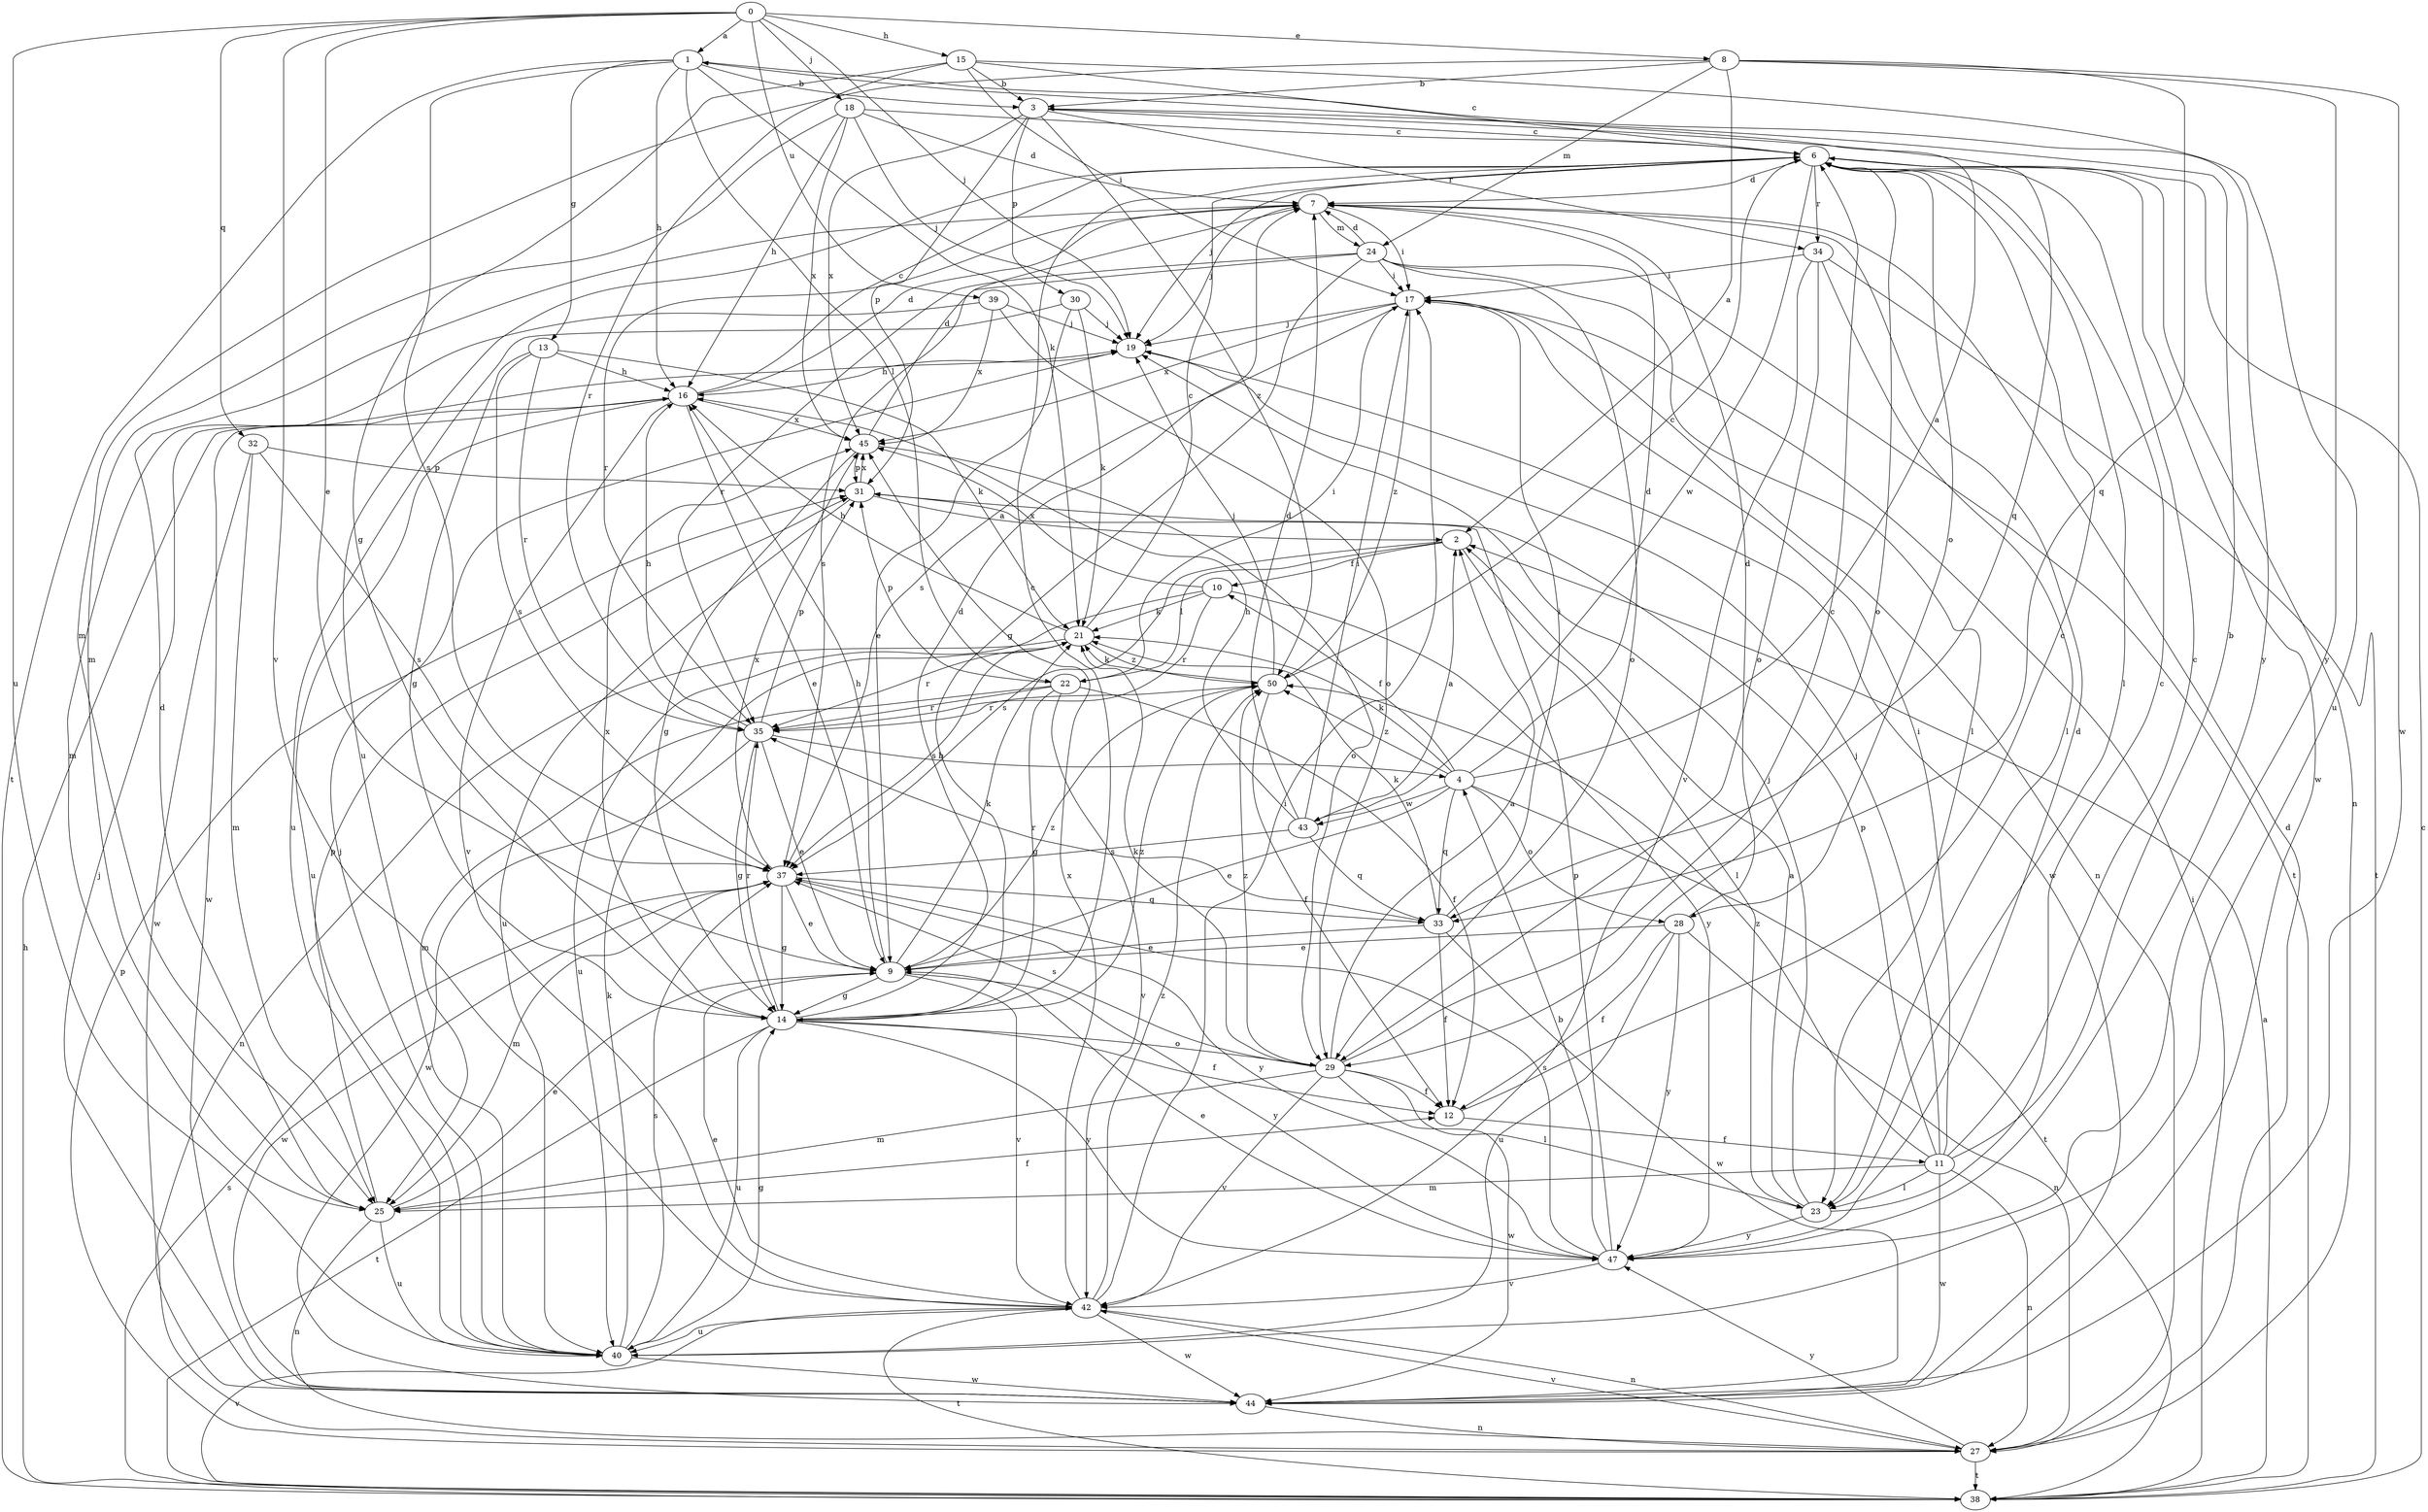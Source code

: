 strict digraph  {
0;
1;
2;
3;
4;
6;
7;
8;
9;
10;
11;
12;
13;
14;
15;
16;
17;
18;
19;
21;
22;
23;
24;
25;
27;
28;
29;
30;
31;
32;
33;
34;
35;
37;
38;
39;
40;
42;
43;
44;
45;
47;
50;
0 -> 1  [label=a];
0 -> 8  [label=e];
0 -> 9  [label=e];
0 -> 15  [label=h];
0 -> 18  [label=j];
0 -> 19  [label=j];
0 -> 32  [label=q];
0 -> 39  [label=u];
0 -> 40  [label=u];
0 -> 42  [label=v];
1 -> 3  [label=b];
1 -> 13  [label=g];
1 -> 16  [label=h];
1 -> 21  [label=k];
1 -> 22  [label=l];
1 -> 37  [label=s];
1 -> 38  [label=t];
1 -> 47  [label=y];
2 -> 10  [label=f];
2 -> 22  [label=l];
2 -> 23  [label=l];
2 -> 37  [label=s];
3 -> 6  [label=c];
3 -> 30  [label=p];
3 -> 31  [label=p];
3 -> 33  [label=q];
3 -> 34  [label=r];
3 -> 45  [label=x];
3 -> 50  [label=z];
4 -> 1  [label=a];
4 -> 7  [label=d];
4 -> 9  [label=e];
4 -> 10  [label=f];
4 -> 21  [label=k];
4 -> 28  [label=o];
4 -> 33  [label=q];
4 -> 38  [label=t];
4 -> 43  [label=w];
4 -> 50  [label=z];
6 -> 7  [label=d];
6 -> 19  [label=j];
6 -> 23  [label=l];
6 -> 27  [label=n];
6 -> 28  [label=o];
6 -> 29  [label=o];
6 -> 34  [label=r];
6 -> 40  [label=u];
6 -> 43  [label=w];
6 -> 44  [label=w];
7 -> 17  [label=i];
7 -> 19  [label=j];
7 -> 24  [label=m];
7 -> 35  [label=r];
8 -> 2  [label=a];
8 -> 3  [label=b];
8 -> 24  [label=m];
8 -> 25  [label=m];
8 -> 33  [label=q];
8 -> 44  [label=w];
8 -> 47  [label=y];
9 -> 14  [label=g];
9 -> 16  [label=h];
9 -> 21  [label=k];
9 -> 42  [label=v];
9 -> 47  [label=y];
9 -> 50  [label=z];
10 -> 21  [label=k];
10 -> 35  [label=r];
10 -> 40  [label=u];
10 -> 45  [label=x];
10 -> 47  [label=y];
11 -> 3  [label=b];
11 -> 6  [label=c];
11 -> 17  [label=i];
11 -> 19  [label=j];
11 -> 23  [label=l];
11 -> 25  [label=m];
11 -> 27  [label=n];
11 -> 31  [label=p];
11 -> 44  [label=w];
11 -> 50  [label=z];
12 -> 6  [label=c];
12 -> 11  [label=f];
13 -> 14  [label=g];
13 -> 16  [label=h];
13 -> 21  [label=k];
13 -> 35  [label=r];
13 -> 37  [label=s];
14 -> 6  [label=c];
14 -> 7  [label=d];
14 -> 12  [label=f];
14 -> 29  [label=o];
14 -> 35  [label=r];
14 -> 38  [label=t];
14 -> 40  [label=u];
14 -> 45  [label=x];
14 -> 47  [label=y];
14 -> 50  [label=z];
15 -> 3  [label=b];
15 -> 6  [label=c];
15 -> 14  [label=g];
15 -> 17  [label=i];
15 -> 35  [label=r];
15 -> 40  [label=u];
16 -> 6  [label=c];
16 -> 7  [label=d];
16 -> 9  [label=e];
16 -> 40  [label=u];
16 -> 42  [label=v];
16 -> 44  [label=w];
16 -> 45  [label=x];
17 -> 19  [label=j];
17 -> 27  [label=n];
17 -> 37  [label=s];
17 -> 45  [label=x];
17 -> 50  [label=z];
18 -> 6  [label=c];
18 -> 7  [label=d];
18 -> 16  [label=h];
18 -> 19  [label=j];
18 -> 25  [label=m];
18 -> 45  [label=x];
19 -> 16  [label=h];
19 -> 44  [label=w];
21 -> 6  [label=c];
21 -> 16  [label=h];
21 -> 27  [label=n];
21 -> 35  [label=r];
21 -> 37  [label=s];
21 -> 50  [label=z];
22 -> 12  [label=f];
22 -> 14  [label=g];
22 -> 17  [label=i];
22 -> 25  [label=m];
22 -> 31  [label=p];
22 -> 35  [label=r];
22 -> 42  [label=v];
23 -> 2  [label=a];
23 -> 6  [label=c];
23 -> 19  [label=j];
23 -> 47  [label=y];
24 -> 7  [label=d];
24 -> 14  [label=g];
24 -> 17  [label=i];
24 -> 23  [label=l];
24 -> 29  [label=o];
24 -> 35  [label=r];
24 -> 37  [label=s];
24 -> 38  [label=t];
25 -> 7  [label=d];
25 -> 9  [label=e];
25 -> 12  [label=f];
25 -> 27  [label=n];
25 -> 31  [label=p];
25 -> 40  [label=u];
27 -> 7  [label=d];
27 -> 31  [label=p];
27 -> 38  [label=t];
27 -> 42  [label=v];
27 -> 47  [label=y];
28 -> 7  [label=d];
28 -> 9  [label=e];
28 -> 12  [label=f];
28 -> 27  [label=n];
28 -> 40  [label=u];
28 -> 47  [label=y];
29 -> 2  [label=a];
29 -> 6  [label=c];
29 -> 12  [label=f];
29 -> 21  [label=k];
29 -> 23  [label=l];
29 -> 25  [label=m];
29 -> 37  [label=s];
29 -> 42  [label=v];
29 -> 44  [label=w];
29 -> 50  [label=z];
30 -> 9  [label=e];
30 -> 19  [label=j];
30 -> 21  [label=k];
30 -> 40  [label=u];
31 -> 2  [label=a];
31 -> 40  [label=u];
31 -> 45  [label=x];
32 -> 25  [label=m];
32 -> 31  [label=p];
32 -> 37  [label=s];
32 -> 44  [label=w];
33 -> 9  [label=e];
33 -> 12  [label=f];
33 -> 17  [label=i];
33 -> 21  [label=k];
33 -> 35  [label=r];
33 -> 44  [label=w];
34 -> 17  [label=i];
34 -> 23  [label=l];
34 -> 29  [label=o];
34 -> 38  [label=t];
34 -> 42  [label=v];
35 -> 4  [label=b];
35 -> 9  [label=e];
35 -> 14  [label=g];
35 -> 16  [label=h];
35 -> 31  [label=p];
35 -> 44  [label=w];
37 -> 9  [label=e];
37 -> 14  [label=g];
37 -> 25  [label=m];
37 -> 33  [label=q];
37 -> 44  [label=w];
37 -> 45  [label=x];
37 -> 47  [label=y];
38 -> 2  [label=a];
38 -> 6  [label=c];
38 -> 16  [label=h];
38 -> 17  [label=i];
38 -> 37  [label=s];
38 -> 42  [label=v];
39 -> 19  [label=j];
39 -> 25  [label=m];
39 -> 29  [label=o];
39 -> 45  [label=x];
40 -> 14  [label=g];
40 -> 19  [label=j];
40 -> 21  [label=k];
40 -> 37  [label=s];
40 -> 44  [label=w];
42 -> 9  [label=e];
42 -> 17  [label=i];
42 -> 27  [label=n];
42 -> 38  [label=t];
42 -> 40  [label=u];
42 -> 44  [label=w];
42 -> 45  [label=x];
42 -> 50  [label=z];
43 -> 2  [label=a];
43 -> 7  [label=d];
43 -> 16  [label=h];
43 -> 17  [label=i];
43 -> 33  [label=q];
43 -> 37  [label=s];
44 -> 19  [label=j];
44 -> 27  [label=n];
45 -> 7  [label=d];
45 -> 14  [label=g];
45 -> 29  [label=o];
45 -> 31  [label=p];
47 -> 4  [label=b];
47 -> 7  [label=d];
47 -> 9  [label=e];
47 -> 31  [label=p];
47 -> 37  [label=s];
47 -> 42  [label=v];
50 -> 6  [label=c];
50 -> 12  [label=f];
50 -> 19  [label=j];
50 -> 21  [label=k];
50 -> 35  [label=r];
}
